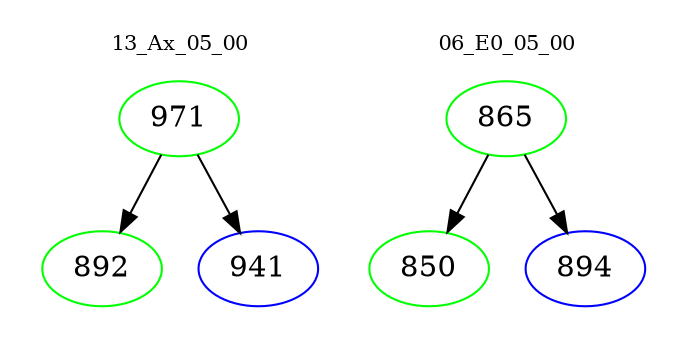 digraph{
subgraph cluster_0 {
color = white
label = "13_Ax_05_00";
fontsize=10;
T0_971 [label="971", color="green"]
T0_971 -> T0_892 [color="black"]
T0_892 [label="892", color="green"]
T0_971 -> T0_941 [color="black"]
T0_941 [label="941", color="blue"]
}
subgraph cluster_1 {
color = white
label = "06_E0_05_00";
fontsize=10;
T1_865 [label="865", color="green"]
T1_865 -> T1_850 [color="black"]
T1_850 [label="850", color="green"]
T1_865 -> T1_894 [color="black"]
T1_894 [label="894", color="blue"]
}
}
